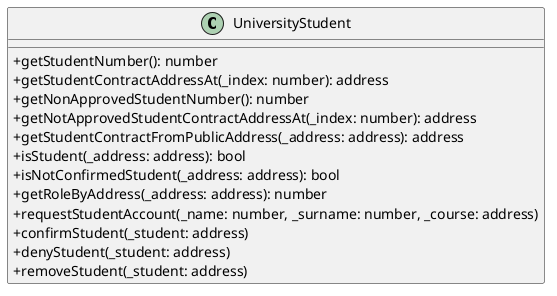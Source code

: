 @startuml
skinparam classAttributeIconSize 0
class UniversityStudent {
+ getStudentNumber(): number
+ getStudentContractAddressAt(_index: number): address
+ getNonApprovedStudentNumber(): number
+ getNotApprovedStudentContractAddressAt(_index: number): address
+ getStudentContractFromPublicAddress(_address: address): address
+ isStudent(_address: address): bool
+ isNotConfirmedStudent(_address: address): bool
+ getRoleByAddress(_address: address): number
+ requestStudentAccount(_name: number, _surname: number, _course: address)
+ confirmStudent(_student: address)
+ denyStudent(_student: address)
+ removeStudent(_student: address)
}
@enduml
